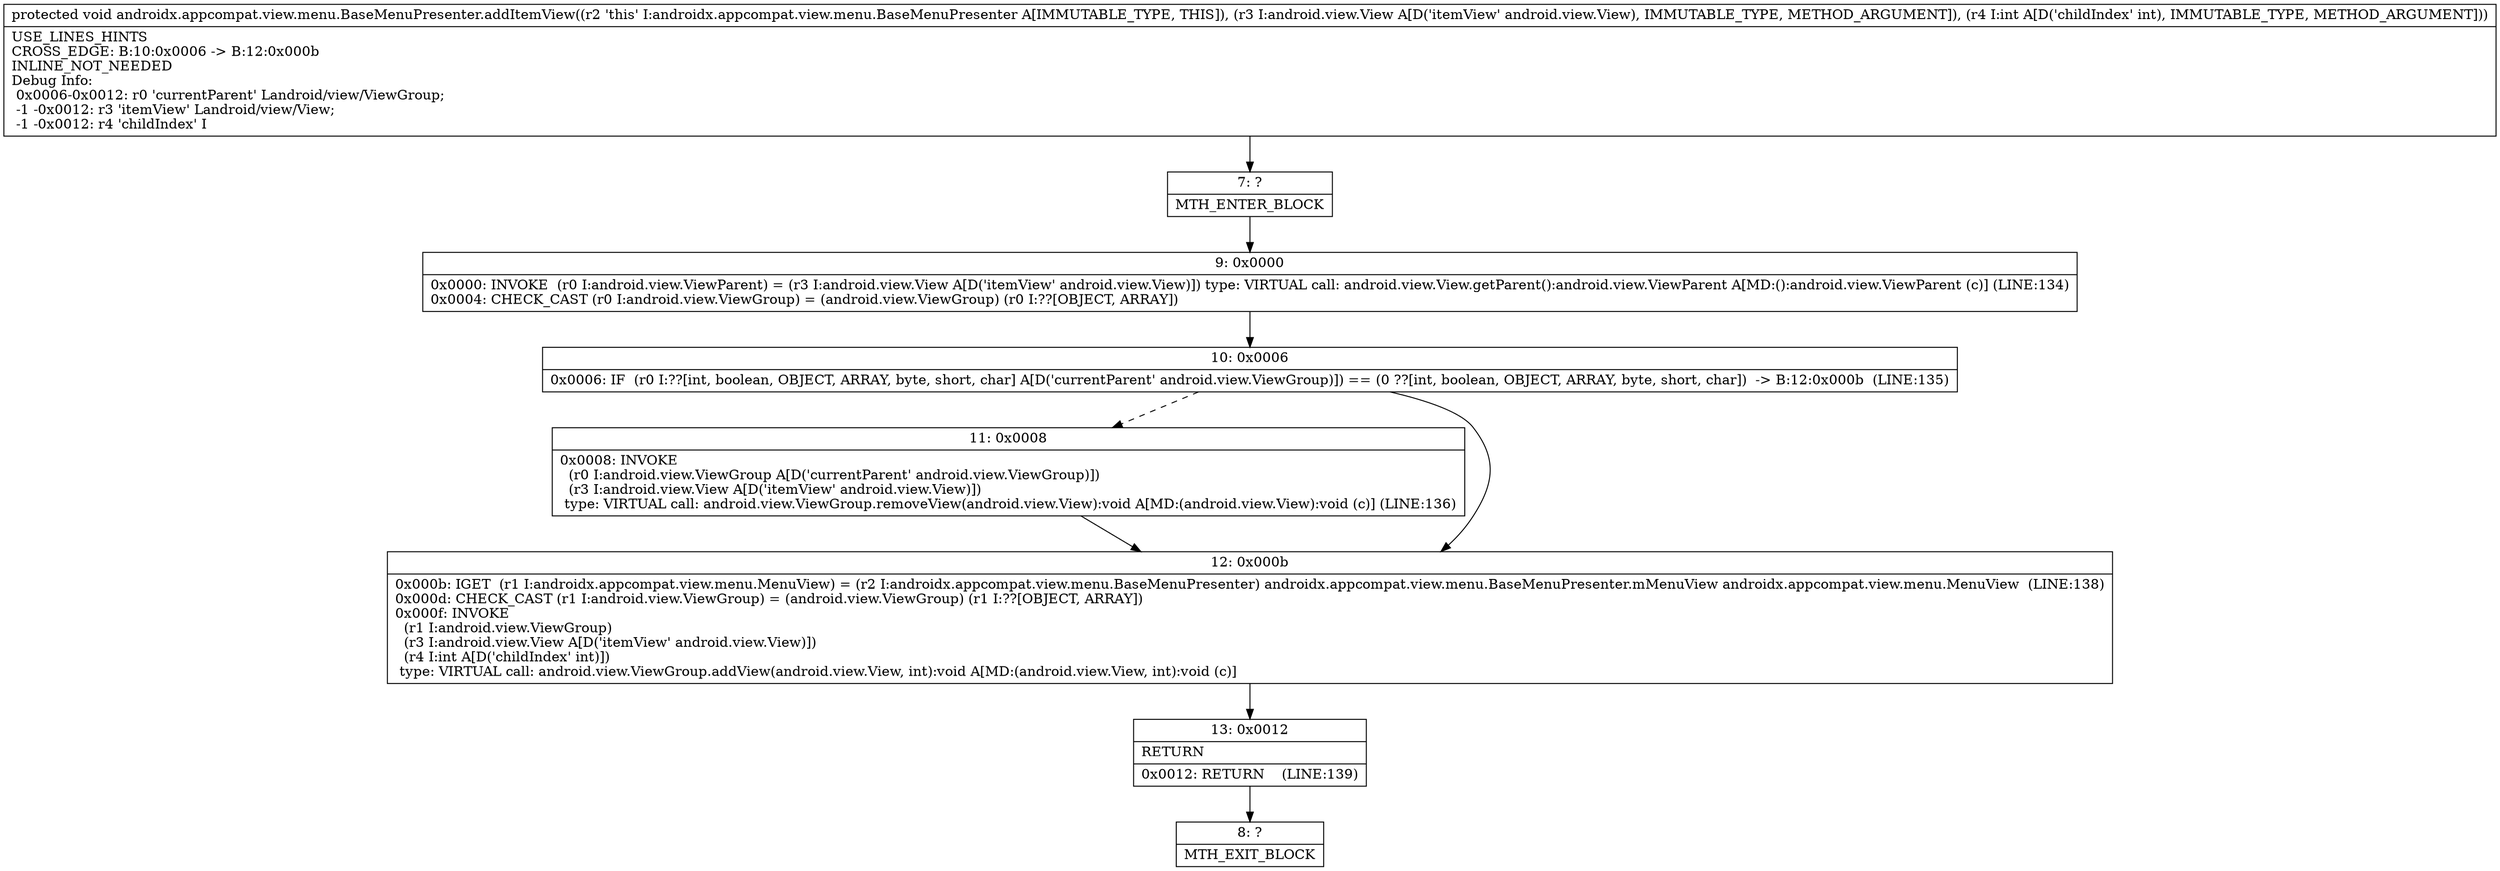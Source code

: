 digraph "CFG forandroidx.appcompat.view.menu.BaseMenuPresenter.addItemView(Landroid\/view\/View;I)V" {
Node_7 [shape=record,label="{7\:\ ?|MTH_ENTER_BLOCK\l}"];
Node_9 [shape=record,label="{9\:\ 0x0000|0x0000: INVOKE  (r0 I:android.view.ViewParent) = (r3 I:android.view.View A[D('itemView' android.view.View)]) type: VIRTUAL call: android.view.View.getParent():android.view.ViewParent A[MD:():android.view.ViewParent (c)] (LINE:134)\l0x0004: CHECK_CAST (r0 I:android.view.ViewGroup) = (android.view.ViewGroup) (r0 I:??[OBJECT, ARRAY]) \l}"];
Node_10 [shape=record,label="{10\:\ 0x0006|0x0006: IF  (r0 I:??[int, boolean, OBJECT, ARRAY, byte, short, char] A[D('currentParent' android.view.ViewGroup)]) == (0 ??[int, boolean, OBJECT, ARRAY, byte, short, char])  \-\> B:12:0x000b  (LINE:135)\l}"];
Node_11 [shape=record,label="{11\:\ 0x0008|0x0008: INVOKE  \l  (r0 I:android.view.ViewGroup A[D('currentParent' android.view.ViewGroup)])\l  (r3 I:android.view.View A[D('itemView' android.view.View)])\l type: VIRTUAL call: android.view.ViewGroup.removeView(android.view.View):void A[MD:(android.view.View):void (c)] (LINE:136)\l}"];
Node_12 [shape=record,label="{12\:\ 0x000b|0x000b: IGET  (r1 I:androidx.appcompat.view.menu.MenuView) = (r2 I:androidx.appcompat.view.menu.BaseMenuPresenter) androidx.appcompat.view.menu.BaseMenuPresenter.mMenuView androidx.appcompat.view.menu.MenuView  (LINE:138)\l0x000d: CHECK_CAST (r1 I:android.view.ViewGroup) = (android.view.ViewGroup) (r1 I:??[OBJECT, ARRAY]) \l0x000f: INVOKE  \l  (r1 I:android.view.ViewGroup)\l  (r3 I:android.view.View A[D('itemView' android.view.View)])\l  (r4 I:int A[D('childIndex' int)])\l type: VIRTUAL call: android.view.ViewGroup.addView(android.view.View, int):void A[MD:(android.view.View, int):void (c)]\l}"];
Node_13 [shape=record,label="{13\:\ 0x0012|RETURN\l|0x0012: RETURN    (LINE:139)\l}"];
Node_8 [shape=record,label="{8\:\ ?|MTH_EXIT_BLOCK\l}"];
MethodNode[shape=record,label="{protected void androidx.appcompat.view.menu.BaseMenuPresenter.addItemView((r2 'this' I:androidx.appcompat.view.menu.BaseMenuPresenter A[IMMUTABLE_TYPE, THIS]), (r3 I:android.view.View A[D('itemView' android.view.View), IMMUTABLE_TYPE, METHOD_ARGUMENT]), (r4 I:int A[D('childIndex' int), IMMUTABLE_TYPE, METHOD_ARGUMENT]))  | USE_LINES_HINTS\lCROSS_EDGE: B:10:0x0006 \-\> B:12:0x000b\lINLINE_NOT_NEEDED\lDebug Info:\l  0x0006\-0x0012: r0 'currentParent' Landroid\/view\/ViewGroup;\l  \-1 \-0x0012: r3 'itemView' Landroid\/view\/View;\l  \-1 \-0x0012: r4 'childIndex' I\l}"];
MethodNode -> Node_7;Node_7 -> Node_9;
Node_9 -> Node_10;
Node_10 -> Node_11[style=dashed];
Node_10 -> Node_12;
Node_11 -> Node_12;
Node_12 -> Node_13;
Node_13 -> Node_8;
}

